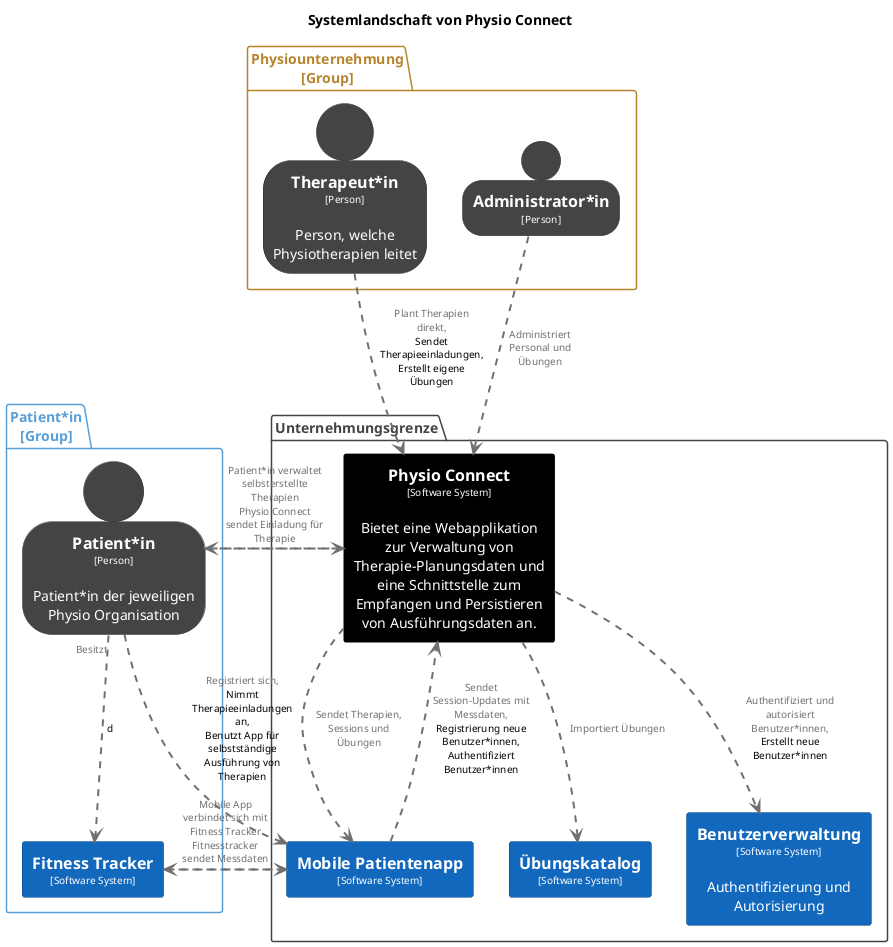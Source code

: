 @startuml
title Systemlandschaft von Physio Connect

top to bottom direction

skinparam {
  shadowing false
  arrowFontSize 10
  defaultTextAlignment center
  wrapWidth 200
  maxMessageSize 100
}

hide stereotype

skinparam person<<Administratorin>> {
  BackgroundColor #444444
  FontColor #ffffff
  BorderColor #2f2f2f
}
skinparam rectangle<<Benutzerverwaltung>> {
  BackgroundColor #1168bd
  FontColor #ffffff
  BorderColor #0b4884
}
skinparam rectangle<<FitnessTracker>> {
  BackgroundColor #1168bd
  FontColor #ffffff
  BorderColor #0b4884
}
skinparam rectangle<<MobilePatientenapp>> {
  BackgroundColor #1168bd
  FontColor #ffffff
  BorderColor #0b4884
}
skinparam person<<Patientin>> {
  BackgroundColor #444444
  FontColor #ffffff
  BorderColor #2f2f2f
}
skinparam rectangle<<PhysioConnect>> {
  BackgroundColor #000000
  FontColor #ffffff
  BorderColor #000000
}
skinparam person<<Therapeutin>> {
  BackgroundColor #444444
  FontColor #ffffff
  BorderColor #2f2f2f
}
skinparam rectangle<<Übungskatalog>> {
  BackgroundColor #1168bd
  FontColor #ffffff
  BorderColor #0b4884
}

package "Unternehmungsgrenze" <<enterprise>> {
  skinparam PackageBorderColor<<enterprise>> #444444
  skinparam PackageFontColor<<enterprise>> #444444

  rectangle "==Physio Connect\n<size:10>[Software System]</size>\n\nBietet eine Webapplikation zur Verwaltung von Therapie-Planungsdaten und eine Schnittstelle zum Empfangen und Persistieren von Ausführungsdaten an." <<PhysioConnect>> as PhysioConnect
  rectangle "==Mobile Patientenapp\n<size:10>[Software System]</size>" <<MobilePatientenapp>> as MobilePatientenapp
  rectangle "==Übungskatalog\n<size:10>[Software System]</size>" <<Übungskatalog>> as Übungskatalog
  rectangle "==Benutzerverwaltung\n<size:10>[Software System]</size>\n\nAuthentifizierung und Autorisierung" <<Benutzerverwaltung>> as Benutzerverwaltung
}

package "Patient*in\n[Group]" <<group:Patient*in>> {
  skinparam PackageBorderColor<<group:Patient*in>> #589fd8
  skinparam PackageFontColor<<group:Patient*in>> #589fd8

  person "==Patient*in\n<size:10>[Person]</size>\n\nPatient*in der jeweiligen Physio Organisation" <<Patientin>> as Patientin
  rectangle "==Fitness Tracker\n<size:10>[Software System]</size>" <<FitnessTracker>> as FitnessTracker
}

package "Physiounternehmung\n[Group]" <<group:Physiounternehmung>> {
  skinparam PackageBorderColor<<group:Physiounternehmung>> #b6862e
  skinparam PackageFontColor<<group:Physiounternehmung>> #b6862e

  person "==Therapeut*in\n<size:10>[Person]</size>\n\nPerson, welche Physiotherapien leitet" <<Therapeutin>> as Therapeutin
  person "==Administrator*in\n<size:10>[Person]</size>" <<Administratorin>> as Administratorin
}


PhysioConnect .[#707070,thickness=2].> Patientin : "<color:#707070>Physio Connect sendet Einladung für Therapie"
Administratorin .[#707070,thickness=2].> PhysioConnect : "<color:#707070>Administriert Personal und Übungen"
Therapeutin .[#707070,thickness=2].> PhysioConnect : "<color:#707070>Plant Therapien direkt,\nSendet Therapieeinladungen,\nErstellt eigene Übungen"
Patientin .[#707070,thickness=2].> MobilePatientenapp : "<color:#707070>Registriert sich,\nNimmt Therapieeinladungen an,\nBenutzt App für selbstständige Ausführung von Therapien"
Patientin .[#707070,thickness=2].> FitnessTracker : "<color:#707070>Besitzt"d
Patientin .[#707070,thickness=2].> PhysioConnect : "<color:#707070>Patient*in verwaltet selbsterstellte Therapien\n\n\n"
MobilePatientenapp .[#707070,thickness=2].> FitnessTracker : "<color:#707070>Mobile App verbindet sich mit Fitness Tracker\n\n"
FitnessTracker .[#707070,thickness=2].> MobilePatientenapp : "<color:#707070>Fitnesstracker sendet Messdaten"
MobilePatientenapp .[#707070,thickness=2].> PhysioConnect : "<color:#707070>Sendet Session-Updates mit Messdaten,\nRegistrierung neue Benutzer*innen,\nAuthentifiziert Benutzer*innen"
PhysioConnect .[#707070,thickness=2].> MobilePatientenapp : "<color:#707070>Sendet Therapien, Sessions und Übungen"
PhysioConnect .[#707070,thickness=2].> Übungskatalog : "<color:#707070>Importiert Übungen"
PhysioConnect .[#707070,thickness=2].> Benutzerverwaltung : "<color:#707070>Authentifiziert und autorisiert Benutzer*innen,\nErstellt neue Benutzer*innen"
@enduml